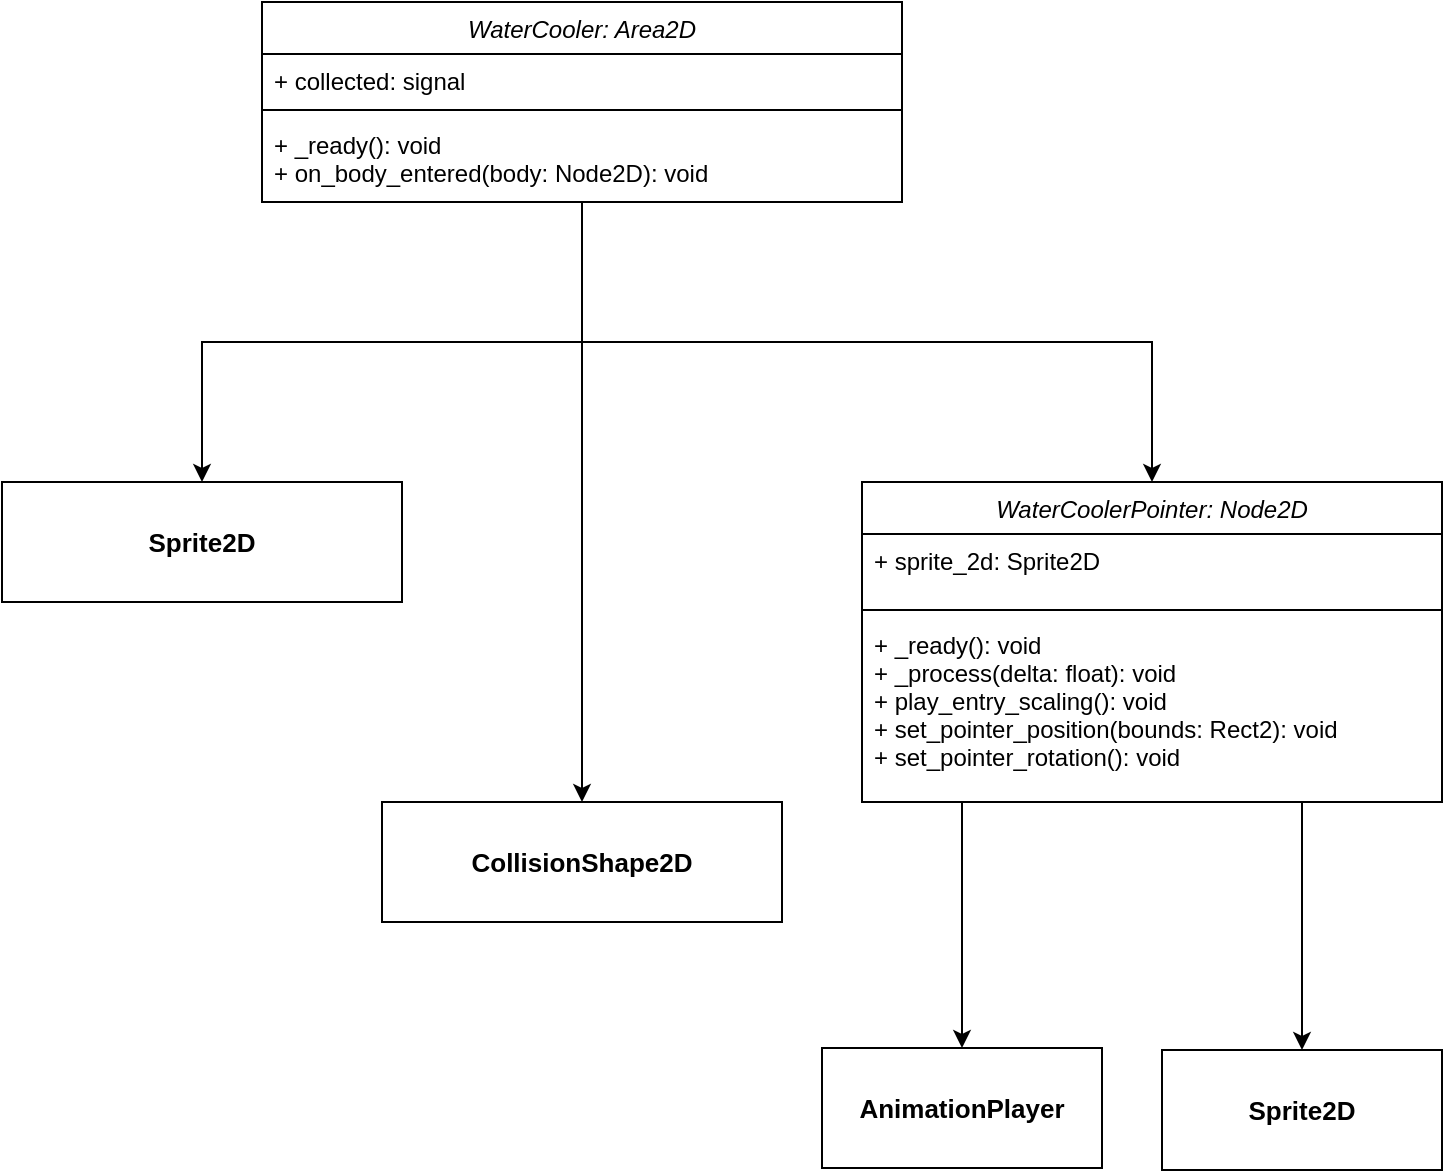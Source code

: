 <mxfile version="21.6.5" type="device">
  <diagram id="C5RBs43oDa-KdzZeNtuy" name="Page-1">
    <mxGraphModel dx="1574" dy="-401" grid="1" gridSize="10" guides="1" tooltips="1" connect="1" arrows="1" fold="1" page="1" pageScale="1" pageWidth="827" pageHeight="1169" math="0" shadow="0">
      <root>
        <mxCell id="WIyWlLk6GJQsqaUBKTNV-0" />
        <mxCell id="WIyWlLk6GJQsqaUBKTNV-1" parent="WIyWlLk6GJQsqaUBKTNV-0" />
        <mxCell id="_n6biWY-DovMYCIdTSip-2" style="edgeStyle=orthogonalEdgeStyle;rounded=0;orthogonalLoop=1;jettySize=auto;html=1;entryX=0.5;entryY=0;entryDx=0;entryDy=0;" edge="1" parent="WIyWlLk6GJQsqaUBKTNV-1" source="nLO9X-y7PH8CgJkoStWJ-20" target="iYNlj8gmq-6oQYh_tgKt-22">
          <mxGeometry relative="1" as="geometry" />
        </mxCell>
        <mxCell id="_n6biWY-DovMYCIdTSip-3" style="edgeStyle=orthogonalEdgeStyle;rounded=0;orthogonalLoop=1;jettySize=auto;html=1;" edge="1" parent="WIyWlLk6GJQsqaUBKTNV-1" source="nLO9X-y7PH8CgJkoStWJ-20" target="nLO9X-y7PH8CgJkoStWJ-0">
          <mxGeometry relative="1" as="geometry" />
        </mxCell>
        <mxCell id="_n6biWY-DovMYCIdTSip-4" style="edgeStyle=orthogonalEdgeStyle;rounded=0;orthogonalLoop=1;jettySize=auto;html=1;entryX=0.5;entryY=0;entryDx=0;entryDy=0;" edge="1" parent="WIyWlLk6GJQsqaUBKTNV-1" source="nLO9X-y7PH8CgJkoStWJ-20" target="nLO9X-y7PH8CgJkoStWJ-13">
          <mxGeometry relative="1" as="geometry">
            <mxPoint x="520" y="1440" as="targetPoint" />
          </mxGeometry>
        </mxCell>
        <mxCell id="nLO9X-y7PH8CgJkoStWJ-20" value="WaterCooler: Area2D" style="swimlane;fontStyle=2;align=center;verticalAlign=top;childLayout=stackLayout;horizontal=1;startSize=26;horizontalStack=0;resizeParent=1;resizeLast=0;collapsible=1;marginBottom=0;rounded=0;shadow=0;strokeWidth=1;" parent="WIyWlLk6GJQsqaUBKTNV-1" vertex="1">
          <mxGeometry x="150" y="1200" width="320" height="100" as="geometry">
            <mxRectangle x="230" y="130" width="160" height="26" as="alternateBounds" />
          </mxGeometry>
        </mxCell>
        <mxCell id="nLO9X-y7PH8CgJkoStWJ-21" value="+ collected: signal" style="text;align=left;verticalAlign=top;spacingLeft=4;spacingRight=4;overflow=hidden;rotatable=0;points=[[0,0.5],[1,0.5]];portConstraint=eastwest;" parent="nLO9X-y7PH8CgJkoStWJ-20" vertex="1">
          <mxGeometry y="26" width="320" height="24" as="geometry" />
        </mxCell>
        <mxCell id="nLO9X-y7PH8CgJkoStWJ-22" value="" style="line;html=1;strokeWidth=1;align=left;verticalAlign=middle;spacingTop=-1;spacingLeft=3;spacingRight=3;rotatable=0;labelPosition=right;points=[];portConstraint=eastwest;" parent="nLO9X-y7PH8CgJkoStWJ-20" vertex="1">
          <mxGeometry y="50" width="320" height="8" as="geometry" />
        </mxCell>
        <mxCell id="nLO9X-y7PH8CgJkoStWJ-23" value="+ _ready(): void&#xa;+ on_body_entered(body: Node2D): void" style="text;align=left;verticalAlign=top;spacingLeft=4;spacingRight=4;overflow=hidden;rotatable=0;points=[[0,0.5],[1,0.5]];portConstraint=eastwest;" parent="nLO9X-y7PH8CgJkoStWJ-20" vertex="1">
          <mxGeometry y="58" width="320" height="42" as="geometry" />
        </mxCell>
        <mxCell id="iYNlj8gmq-6oQYh_tgKt-22" value="&lt;font style=&quot;font-size: 13px;&quot;&gt;&lt;b style=&quot;border-color: var(--border-color); font-style: normal;&quot;&gt;Sprite2D&lt;/b&gt;&lt;b style=&quot;font-style: normal;&quot;&gt;&lt;br&gt;&lt;/b&gt;&lt;/font&gt;" style="whiteSpace=wrap;html=1;verticalAlign=middle;fontStyle=2;startSize=26;rounded=0;shadow=0;strokeWidth=1;" parent="WIyWlLk6GJQsqaUBKTNV-1" vertex="1">
          <mxGeometry x="20" y="1440" width="200" height="60" as="geometry" />
        </mxCell>
        <mxCell id="nLO9X-y7PH8CgJkoStWJ-0" value="&lt;font style=&quot;font-size: 13px;&quot;&gt;&lt;b style=&quot;font-style: normal;&quot;&gt;CollisionShape2D&lt;br&gt;&lt;/b&gt;&lt;/font&gt;" style="whiteSpace=wrap;html=1;verticalAlign=middle;fontStyle=2;startSize=26;rounded=0;shadow=0;strokeWidth=1;" parent="WIyWlLk6GJQsqaUBKTNV-1" vertex="1">
          <mxGeometry x="210" y="1600" width="200" height="60" as="geometry" />
        </mxCell>
        <mxCell id="nLO9X-y7PH8CgJkoStWJ-19" style="edgeStyle=orthogonalEdgeStyle;rounded=0;orthogonalLoop=1;jettySize=auto;html=1;" parent="WIyWlLk6GJQsqaUBKTNV-1" source="nLO9X-y7PH8CgJkoStWJ-13" target="nLO9X-y7PH8CgJkoStWJ-18" edge="1">
          <mxGeometry relative="1" as="geometry">
            <Array as="points">
              <mxPoint x="500" y="1630" />
              <mxPoint x="500" y="1630" />
            </Array>
          </mxGeometry>
        </mxCell>
        <mxCell id="_n6biWY-DovMYCIdTSip-7" style="edgeStyle=orthogonalEdgeStyle;rounded=0;orthogonalLoop=1;jettySize=auto;html=1;" edge="1" parent="WIyWlLk6GJQsqaUBKTNV-1" source="nLO9X-y7PH8CgJkoStWJ-13" target="_n6biWY-DovMYCIdTSip-6">
          <mxGeometry relative="1" as="geometry">
            <Array as="points">
              <mxPoint x="670" y="1660" />
              <mxPoint x="670" y="1660" />
            </Array>
          </mxGeometry>
        </mxCell>
        <mxCell id="nLO9X-y7PH8CgJkoStWJ-13" value="WaterCoolerPointer: Node2D" style="swimlane;fontStyle=2;align=center;verticalAlign=top;childLayout=stackLayout;horizontal=1;startSize=26;horizontalStack=0;resizeParent=1;resizeLast=0;collapsible=1;marginBottom=0;rounded=0;shadow=0;strokeWidth=1;" parent="WIyWlLk6GJQsqaUBKTNV-1" vertex="1">
          <mxGeometry x="450" y="1440" width="290" height="160" as="geometry">
            <mxRectangle x="-1630" y="690" width="160" height="26" as="alternateBounds" />
          </mxGeometry>
        </mxCell>
        <mxCell id="nLO9X-y7PH8CgJkoStWJ-14" value="+ sprite_2d: Sprite2D" style="text;align=left;verticalAlign=top;spacingLeft=4;spacingRight=4;overflow=hidden;rotatable=0;points=[[0,0.5],[1,0.5]];portConstraint=eastwest;" parent="nLO9X-y7PH8CgJkoStWJ-13" vertex="1">
          <mxGeometry y="26" width="290" height="34" as="geometry" />
        </mxCell>
        <mxCell id="nLO9X-y7PH8CgJkoStWJ-15" value="" style="line;html=1;strokeWidth=1;align=left;verticalAlign=middle;spacingTop=-1;spacingLeft=3;spacingRight=3;rotatable=0;labelPosition=right;points=[];portConstraint=eastwest;" parent="nLO9X-y7PH8CgJkoStWJ-13" vertex="1">
          <mxGeometry y="60" width="290" height="8" as="geometry" />
        </mxCell>
        <mxCell id="nLO9X-y7PH8CgJkoStWJ-16" value="+ _ready(): void&#xa;+ _process(delta: float): void&#xa;+ play_entry_scaling(): void&#xa;+ set_pointer_position(bounds: Rect2): void&#xa;+ set_pointer_rotation(): void" style="text;align=left;verticalAlign=top;spacingLeft=4;spacingRight=4;overflow=hidden;rotatable=0;points=[[0,0.5],[1,0.5]];portConstraint=eastwest;" parent="nLO9X-y7PH8CgJkoStWJ-13" vertex="1">
          <mxGeometry y="68" width="290" height="92" as="geometry" />
        </mxCell>
        <mxCell id="nLO9X-y7PH8CgJkoStWJ-18" value="&lt;font style=&quot;font-size: 13px;&quot;&gt;&lt;b style=&quot;font-style: normal;&quot;&gt;AnimationPlayer&lt;br&gt;&lt;/b&gt;&lt;/font&gt;" style="whiteSpace=wrap;html=1;verticalAlign=middle;fontStyle=2;startSize=26;rounded=0;shadow=0;strokeWidth=1;" parent="WIyWlLk6GJQsqaUBKTNV-1" vertex="1">
          <mxGeometry x="430" y="1723" width="140" height="60" as="geometry" />
        </mxCell>
        <mxCell id="_n6biWY-DovMYCIdTSip-6" value="&lt;font style=&quot;font-size: 13px;&quot;&gt;&lt;b style=&quot;font-style: normal;&quot;&gt;Sprite2D&lt;br&gt;&lt;/b&gt;&lt;/font&gt;" style="whiteSpace=wrap;html=1;verticalAlign=middle;fontStyle=2;startSize=26;rounded=0;shadow=0;strokeWidth=1;" vertex="1" parent="WIyWlLk6GJQsqaUBKTNV-1">
          <mxGeometry x="600" y="1724" width="140" height="60" as="geometry" />
        </mxCell>
      </root>
    </mxGraphModel>
  </diagram>
</mxfile>
